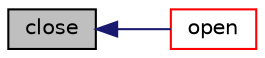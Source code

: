 digraph "close"
{
  bgcolor="transparent";
  edge [fontname="Helvetica",fontsize="10",labelfontname="Helvetica",labelfontsize="10"];
  node [fontname="Helvetica",fontsize="10",shape=record];
  rankdir="LR";
  Node36 [label="close",height=0.2,width=0.4,color="black", fillcolor="grey75", style="filled", fontcolor="black"];
  Node36 -> Node37 [dir="back",color="midnightblue",fontsize="10",style="solid",fontname="Helvetica"];
  Node37 [label="open",height=0.2,width=0.4,color="red",URL="$a27185.html#a00b80852f2382ac0cd2778bfd7b0f16c",tooltip="Open the named library, optionally with warnings if problems occur. "];
}
